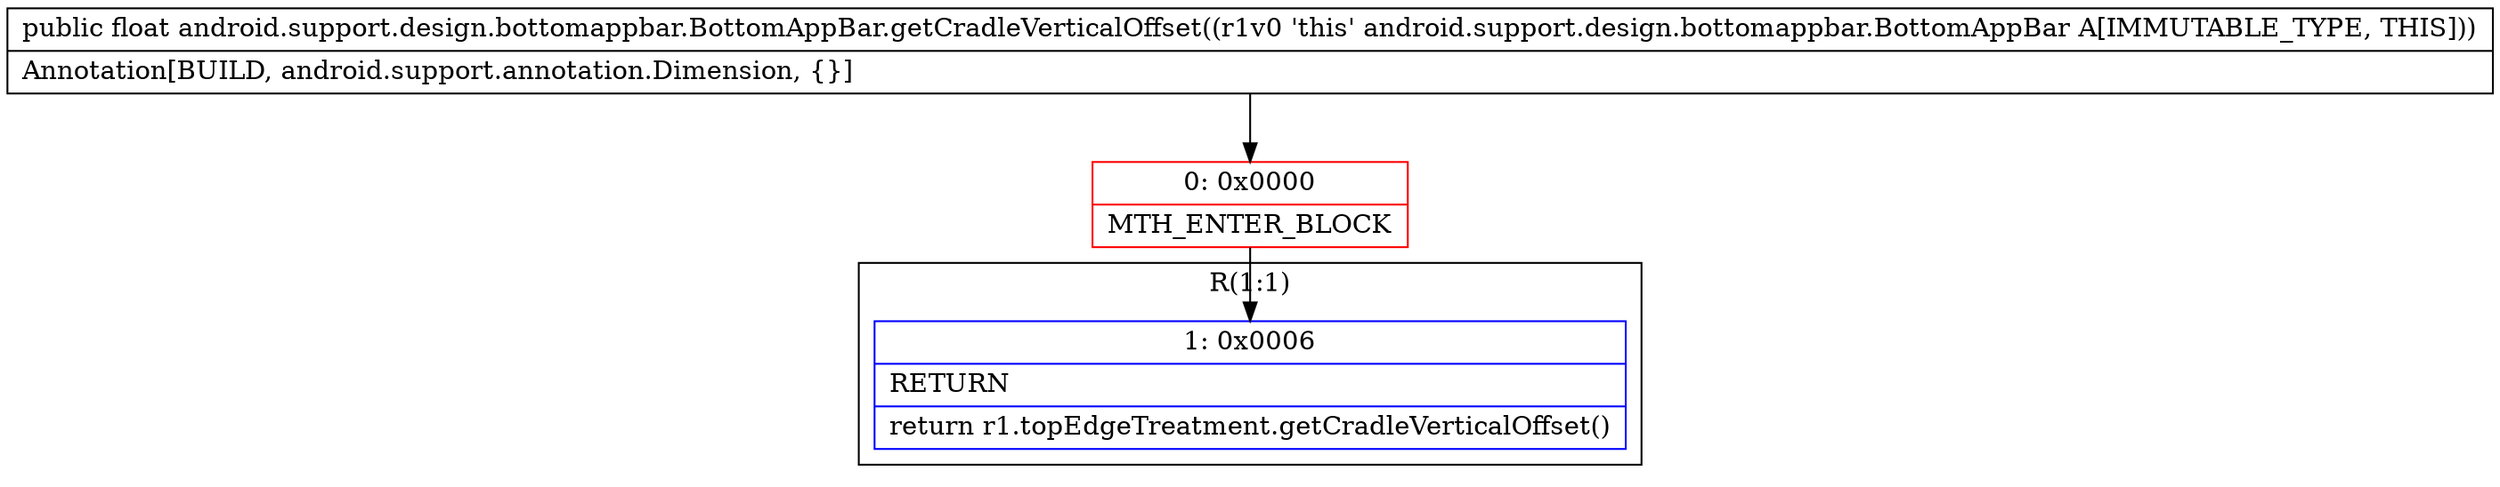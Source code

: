 digraph "CFG forandroid.support.design.bottomappbar.BottomAppBar.getCradleVerticalOffset()F" {
subgraph cluster_Region_1449620726 {
label = "R(1:1)";
node [shape=record,color=blue];
Node_1 [shape=record,label="{1\:\ 0x0006|RETURN\l|return r1.topEdgeTreatment.getCradleVerticalOffset()\l}"];
}
Node_0 [shape=record,color=red,label="{0\:\ 0x0000|MTH_ENTER_BLOCK\l}"];
MethodNode[shape=record,label="{public float android.support.design.bottomappbar.BottomAppBar.getCradleVerticalOffset((r1v0 'this' android.support.design.bottomappbar.BottomAppBar A[IMMUTABLE_TYPE, THIS]))  | Annotation[BUILD, android.support.annotation.Dimension, \{\}]\l}"];
MethodNode -> Node_0;
Node_0 -> Node_1;
}

